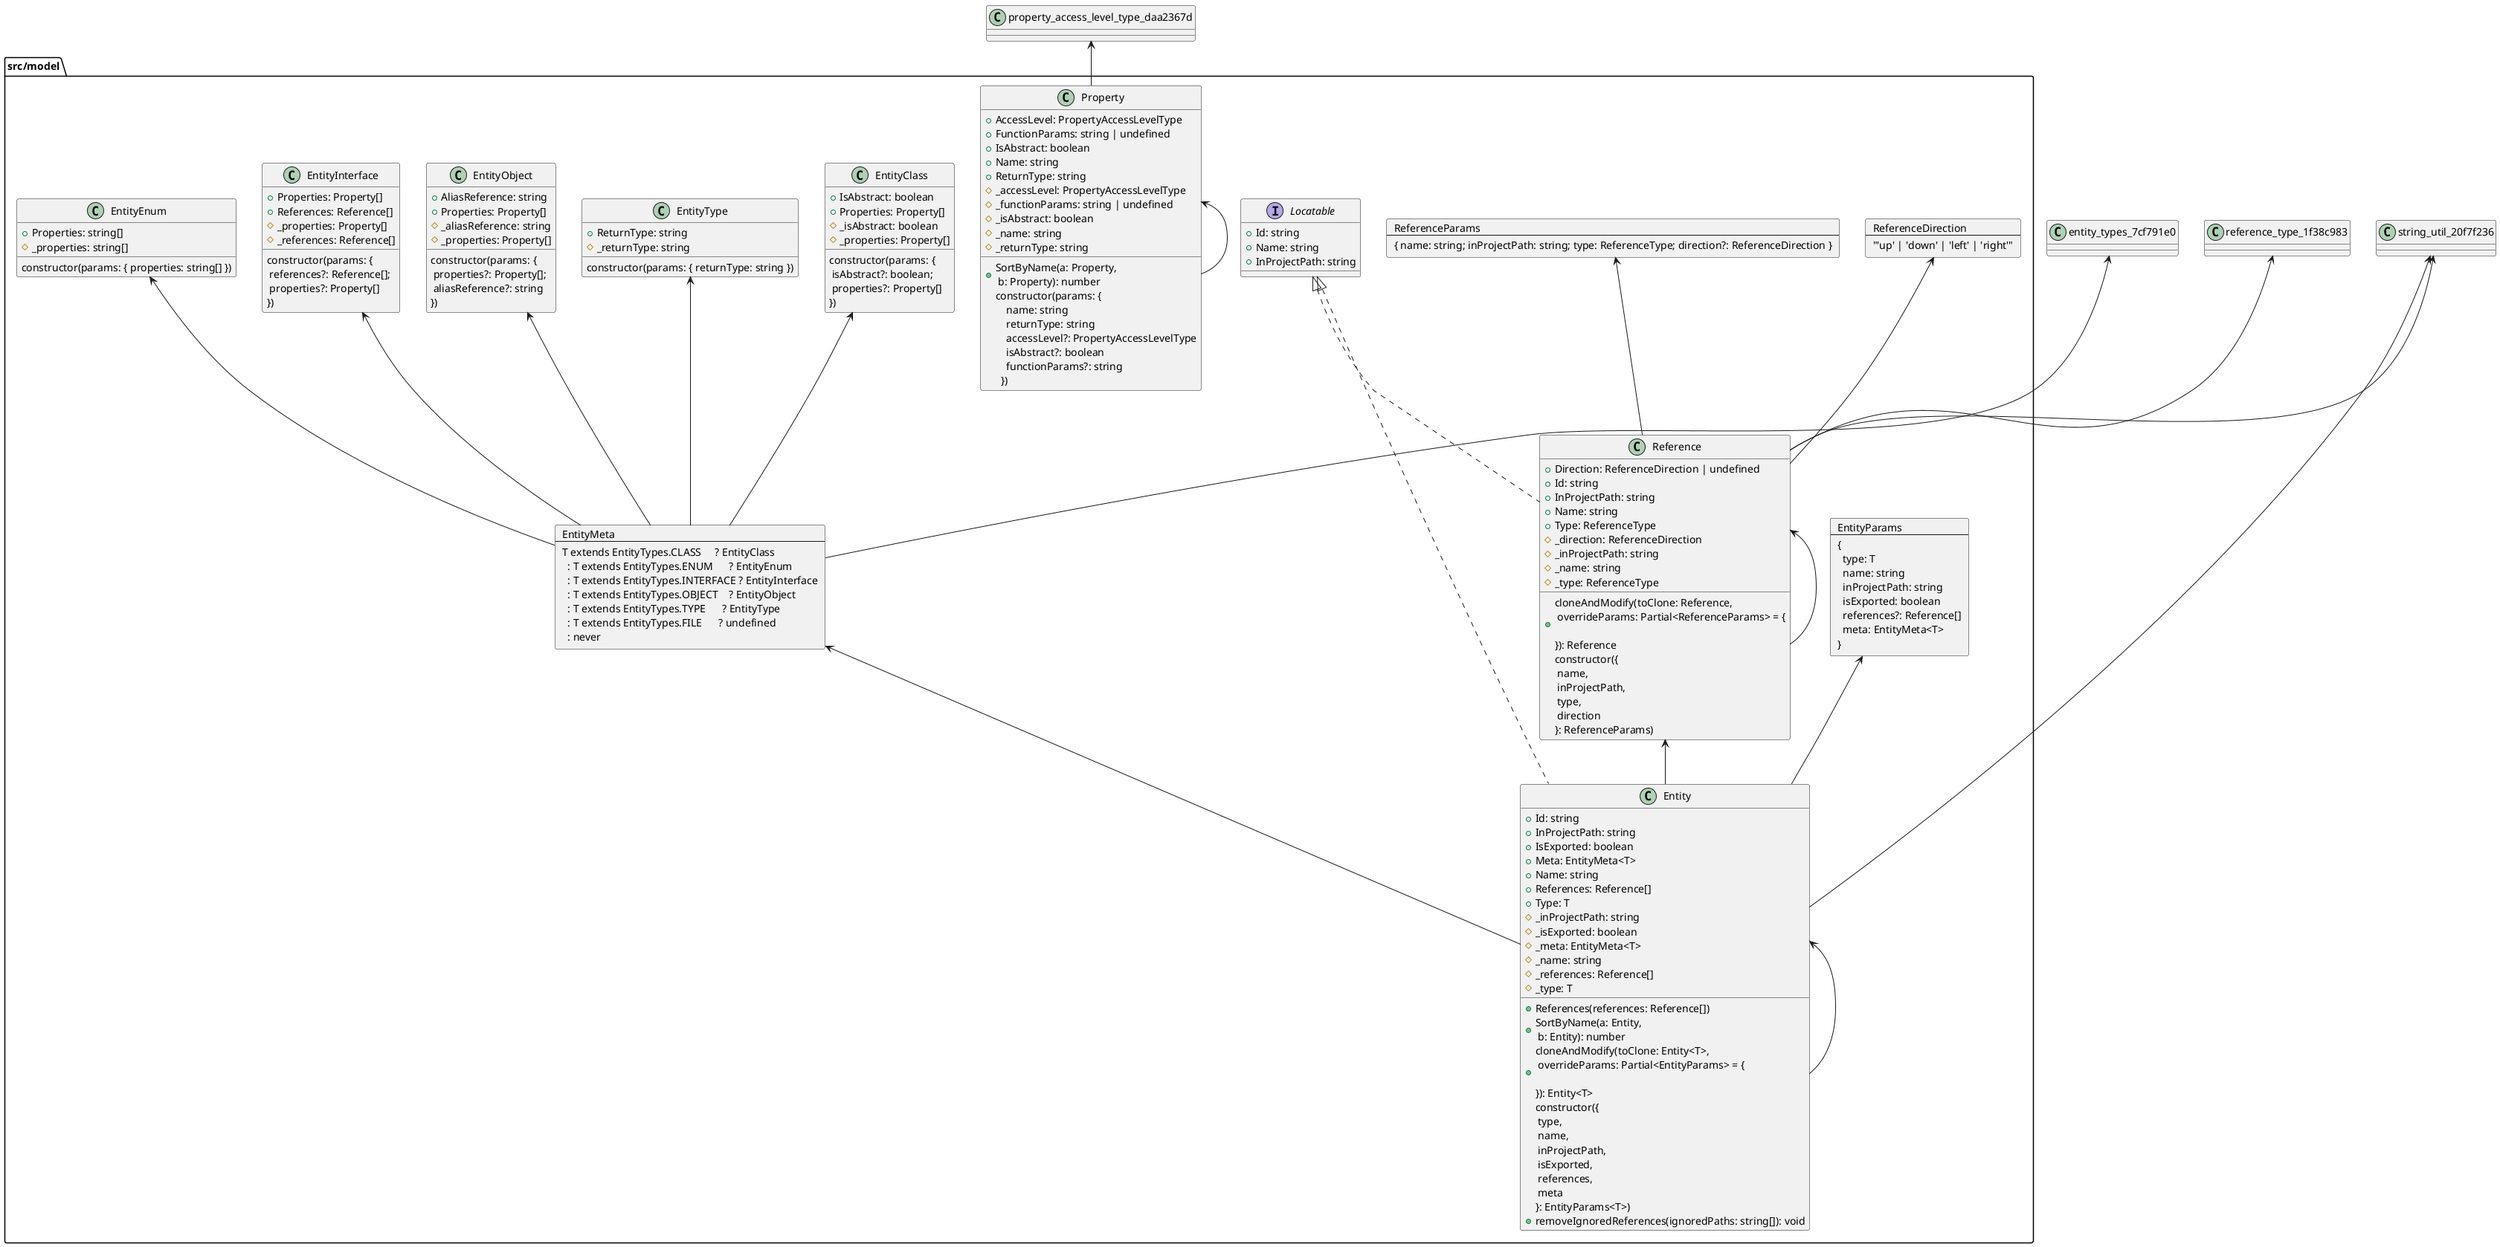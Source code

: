@startuml
    folder "src/model" as src_model_40d91327 {
      class "EntityClass" as entity_class_87e50b39 {
        + IsAbstract: boolean
        + Properties: Property[]
        # _isAbstract: boolean
        # _properties: Property[]
        constructor(params: {\n isAbstract?: boolean;\n properties?: Property[] \n})
      }
      class "EntityEnum" as entity_enum_f7c58024 {
        + Properties: string[]
        # _properties: string[]
        constructor(params: { properties: string[] })
      }
      class "EntityInterface" as entity_interface_590b4132 {
        + Properties: Property[]
        + References: Reference[]
        # _properties: Property[]
        # _references: Reference[]
        constructor(params: {\n references?: Reference[];\n properties?: Property[] \n})
      }
      class "EntityObject" as entity_object_784a4022 {
        + AliasReference: string
        + Properties: Property[]
        # _aliasReference: string
        # _properties: Property[]
        constructor(params: {\n properties?: Property[];\n aliasReference?: string \n})
      }
      class "EntityType" as entity_type_a3fb7caf {
        + ReturnType: string
        # _returnType: string
        constructor(params: { returnType: string })
      }
      card entity_meta_9581579a [
        EntityMeta
        ---
        T extends EntityTypes.CLASS     ? EntityClass
          : T extends EntityTypes.ENUM      ? EntityEnum
          : T extends EntityTypes.INTERFACE ? EntityInterface
          : T extends EntityTypes.OBJECT    ? EntityObject
          : T extends EntityTypes.TYPE      ? EntityType
          : T extends EntityTypes.FILE      ? undefined
          : never
      ]
      card entity_params_9581579a [
        EntityParams
        ---
        {
          type: T
          name: string
          inProjectPath: string
          isExported: boolean
          references?: Reference[]
          meta: EntityMeta<T>
        }
      ]
      class "Entity" as entity_9581579a {
        + Id: string
        + InProjectPath: string
        + IsExported: boolean
        + Meta: EntityMeta<T>
        + Name: string
        + References: Reference[]
        + References(references: Reference[])
        + SortByName(a: Entity,\n b: Entity): number
        + Type: T
        # _inProjectPath: string
        # _isExported: boolean
        # _meta: EntityMeta<T>
        # _name: string
        # _references: Reference[]
        # _type: T
        + cloneAndModify(toClone: Entity<T>,\n overrideParams: Partial<EntityParams> = {\n\n}): Entity<T>
        constructor({\n type,\n name,\n inProjectPath,\n isExported,\n references,\n meta \n}: EntityParams<T>)
        + removeIgnoredReferences(ignoredPaths: string[]): void
      }
      interface "Locatable" as locatable_b011d3de {
        + Id: string
        + Name: string
        + InProjectPath: string
      }
      class "Property" as property_d5a84d26 {
        + AccessLevel: PropertyAccessLevelType
        + FunctionParams: string | undefined
        + IsAbstract: boolean
        + Name: string
        + ReturnType: string
        + SortByName(a: Property,\n b: Property): number
        # _accessLevel: PropertyAccessLevelType
        # _functionParams: string | undefined
        # _isAbstract: boolean
        # _name: string
        # _returnType: string
        constructor(params: {\n    name: string\n    returnType: string\n    accessLevel?: PropertyAccessLevelType\n    isAbstract?: boolean\n    functionParams?: string\n  })
      }
      card reference_direction_aaef6aea [
        ReferenceDirection
        ---
        "'up' | 'down' | 'left' | 'right'"
      ]
      card reference_params_aaef6aea [
        ReferenceParams
        ---
        { name: string; inProjectPath: string; type: ReferenceType; direction?: ReferenceDirection }
      ]
      class "Reference" as reference_aaef6aea {
        + Direction: ReferenceDirection | undefined
        + Id: string
        + InProjectPath: string
        + Name: string
        + Type: ReferenceType
        # _direction: ReferenceDirection
        # _inProjectPath: string
        # _name: string
        # _type: ReferenceType
        + cloneAndModify(toClone: Reference,\n overrideParams: Partial<ReferenceParams> = {\n\n}): Reference
        constructor({\n name,\n inProjectPath,\n type,\n direction \n}: ReferenceParams)
      }
    }
  entity_meta_9581579a -up-> entity_types_7cf791e0
  entity_meta_9581579a -up-> entity_class_87e50b39
  entity_meta_9581579a -up-> entity_enum_f7c58024
  entity_meta_9581579a -up-> entity_interface_590b4132
  entity_meta_9581579a -up-> entity_object_784a4022
  entity_meta_9581579a -up-> entity_type_a3fb7caf
  entity_9581579a -up-> reference_aaef6aea
  entity_9581579a -up-> string_util_20f7f236
  entity_9581579a -up-> entity_meta_9581579a
  entity_9581579a -up-> entity_params_9581579a
  entity_9581579a -up-> entity_9581579a
  entity_9581579a .up.|> locatable_b011d3de
  property_d5a84d26 -up-> property_access_level_type_daa2367d
  property_d5a84d26 -up-> property_d5a84d26
  reference_aaef6aea -up-> reference_type_1f38c983
  reference_aaef6aea -up-> string_util_20f7f236
  reference_aaef6aea -up-> reference_direction_aaef6aea
  reference_aaef6aea -up-> reference_params_aaef6aea
  reference_aaef6aea -up-> reference_aaef6aea
  reference_aaef6aea .up.|> locatable_b011d3de
@enduml